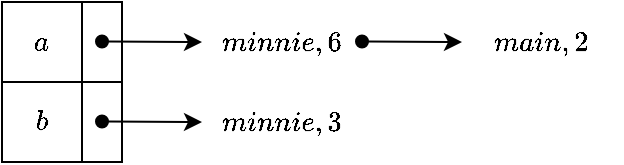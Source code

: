<mxfile version="20.7.4" type="device"><diagram id="gVGqevTLdEIviv_d7AgR" name="Pagina-1"><mxGraphModel dx="683" dy="421" grid="1" gridSize="10" guides="1" tooltips="1" connect="1" arrows="1" fold="1" page="1" pageScale="1" pageWidth="827" pageHeight="1169" math="1" shadow="0"><root><mxCell id="0"/><mxCell id="1" parent="0"/><mxCell id="8xl2vzsWLnCtORq8DZrs-66" value="$$a$$" style="rounded=0;whiteSpace=wrap;html=1;fillColor=#FFFFFF;" vertex="1" parent="1"><mxGeometry x="80" y="40" width="40" height="40" as="geometry"/></mxCell><mxCell id="8xl2vzsWLnCtORq8DZrs-67" value="$$b$$" style="rounded=0;whiteSpace=wrap;html=1;fillColor=#FFFFFF;" vertex="1" parent="1"><mxGeometry x="80" y="80" width="40" height="40" as="geometry"/></mxCell><mxCell id="8xl2vzsWLnCtORq8DZrs-72" value="" style="rounded=0;whiteSpace=wrap;html=1;fillColor=#FFFFFF;" vertex="1" parent="1"><mxGeometry x="120" y="40" width="20" height="40" as="geometry"/></mxCell><mxCell id="8xl2vzsWLnCtORq8DZrs-73" value="" style="rounded=0;whiteSpace=wrap;html=1;fillColor=#FFFFFF;" vertex="1" parent="1"><mxGeometry x="120" y="80" width="20" height="40" as="geometry"/></mxCell><mxCell id="8xl2vzsWLnCtORq8DZrs-74" value="" style="endArrow=classic;html=1;rounded=0;strokeWidth=1;startArrow=oval;startFill=1;" edge="1" parent="1"><mxGeometry width="50" height="50" relative="1" as="geometry"><mxPoint x="130" y="59.76" as="sourcePoint"/><mxPoint x="180" y="60" as="targetPoint"/></mxGeometry></mxCell><mxCell id="8xl2vzsWLnCtORq8DZrs-75" value="" style="endArrow=classic;html=1;rounded=0;strokeWidth=1;startArrow=oval;startFill=1;" edge="1" parent="1"><mxGeometry width="50" height="50" relative="1" as="geometry"><mxPoint x="130" y="99.76" as="sourcePoint"/><mxPoint x="180" y="100" as="targetPoint"/></mxGeometry></mxCell><mxCell id="8xl2vzsWLnCtORq8DZrs-76" value="$$minnie,6$$" style="text;html=1;strokeColor=none;fillColor=none;align=center;verticalAlign=middle;whiteSpace=wrap;rounded=0;" vertex="1" parent="1"><mxGeometry x="180" y="40" width="80" height="40" as="geometry"/></mxCell><mxCell id="8xl2vzsWLnCtORq8DZrs-79" value="$$minnie,3$$" style="text;html=1;strokeColor=none;fillColor=none;align=center;verticalAlign=middle;whiteSpace=wrap;rounded=0;" vertex="1" parent="1"><mxGeometry x="180" y="80" width="80" height="40" as="geometry"/></mxCell><mxCell id="8xl2vzsWLnCtORq8DZrs-80" value="" style="endArrow=classic;html=1;rounded=0;strokeWidth=1;startArrow=oval;startFill=1;" edge="1" parent="1"><mxGeometry width="50" height="50" relative="1" as="geometry"><mxPoint x="260" y="59.76" as="sourcePoint"/><mxPoint x="310" y="60" as="targetPoint"/></mxGeometry></mxCell><mxCell id="8xl2vzsWLnCtORq8DZrs-81" value="$$main,2$$" style="text;html=1;strokeColor=none;fillColor=none;align=center;verticalAlign=middle;whiteSpace=wrap;rounded=0;" vertex="1" parent="1"><mxGeometry x="310" y="40" width="80" height="40" as="geometry"/></mxCell></root></mxGraphModel></diagram></mxfile>